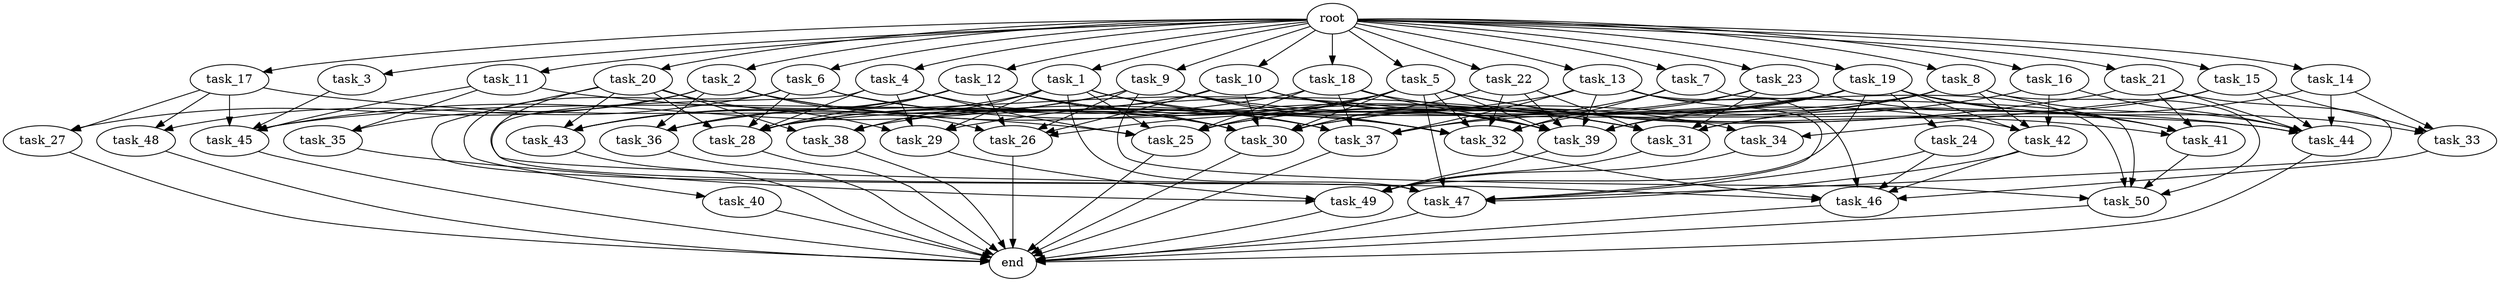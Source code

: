 digraph G {
  root [size="0.000000e+00"];
  task_1 [size="5.037952e+09"];
  task_2 [size="7.138206e+09"];
  task_3 [size="6.542790e+09"];
  task_4 [size="9.246928e+08"];
  task_5 [size="1.478444e+09"];
  task_6 [size="7.391709e+09"];
  task_7 [size="3.667494e+09"];
  task_8 [size="5.245566e+09"];
  task_9 [size="1.727018e+09"];
  task_10 [size="5.399407e+09"];
  task_11 [size="9.072323e+09"];
  task_12 [size="3.137974e+09"];
  task_13 [size="2.922429e+09"];
  task_14 [size="6.251443e+09"];
  task_15 [size="2.981265e+09"];
  task_16 [size="3.866627e+09"];
  task_17 [size="6.852540e+09"];
  task_18 [size="5.238992e+09"];
  task_19 [size="8.732394e+09"];
  task_20 [size="5.383118e+09"];
  task_21 [size="2.109794e+09"];
  task_22 [size="5.766621e+09"];
  task_23 [size="8.510532e+09"];
  task_24 [size="5.444205e+09"];
  task_25 [size="1.771756e+09"];
  task_26 [size="5.980251e+09"];
  task_27 [size="6.511017e+09"];
  task_28 [size="2.895508e+09"];
  task_29 [size="4.668840e+09"];
  task_30 [size="8.751339e+09"];
  task_31 [size="2.135471e+09"];
  task_32 [size="2.094162e+09"];
  task_33 [size="3.966860e+09"];
  task_34 [size="2.441626e+09"];
  task_35 [size="8.519449e+09"];
  task_36 [size="2.935840e+09"];
  task_37 [size="4.197617e+08"];
  task_38 [size="4.691426e+09"];
  task_39 [size="7.442454e+09"];
  task_40 [size="9.674506e+09"];
  task_41 [size="1.523337e+09"];
  task_42 [size="7.695108e+09"];
  task_43 [size="2.356930e+09"];
  task_44 [size="2.075640e+09"];
  task_45 [size="8.905611e+09"];
  task_46 [size="3.116653e+09"];
  task_47 [size="4.919657e+08"];
  task_48 [size="8.253888e+09"];
  task_49 [size="2.840534e+09"];
  task_50 [size="8.862885e+09"];
  end [size="0.000000e+00"];

  root -> task_1 [size="1.000000e-12"];
  root -> task_2 [size="1.000000e-12"];
  root -> task_3 [size="1.000000e-12"];
  root -> task_4 [size="1.000000e-12"];
  root -> task_5 [size="1.000000e-12"];
  root -> task_6 [size="1.000000e-12"];
  root -> task_7 [size="1.000000e-12"];
  root -> task_8 [size="1.000000e-12"];
  root -> task_9 [size="1.000000e-12"];
  root -> task_10 [size="1.000000e-12"];
  root -> task_11 [size="1.000000e-12"];
  root -> task_12 [size="1.000000e-12"];
  root -> task_13 [size="1.000000e-12"];
  root -> task_14 [size="1.000000e-12"];
  root -> task_15 [size="1.000000e-12"];
  root -> task_16 [size="1.000000e-12"];
  root -> task_17 [size="1.000000e-12"];
  root -> task_18 [size="1.000000e-12"];
  root -> task_19 [size="1.000000e-12"];
  root -> task_20 [size="1.000000e-12"];
  root -> task_21 [size="1.000000e-12"];
  root -> task_22 [size="1.000000e-12"];
  root -> task_23 [size="1.000000e-12"];
  task_1 -> task_25 [size="2.531081e+07"];
  task_1 -> task_29 [size="1.167210e+08"];
  task_1 -> task_31 [size="3.050672e+07"];
  task_1 -> task_32 [size="2.991661e+07"];
  task_1 -> task_38 [size="1.563809e+08"];
  task_1 -> task_43 [size="5.892324e+07"];
  task_1 -> task_47 [size="6.149572e+06"];
  task_2 -> task_26 [size="1.196050e+08"];
  task_2 -> task_27 [size="3.255509e+08"];
  task_2 -> task_31 [size="3.050672e+07"];
  task_2 -> task_35 [size="4.259725e+08"];
  task_2 -> task_36 [size="9.786135e+07"];
  task_2 -> task_37 [size="6.996029e+06"];
  task_3 -> task_45 [size="1.781122e+08"];
  task_4 -> task_25 [size="2.531081e+07"];
  task_4 -> task_28 [size="4.136440e+07"];
  task_4 -> task_29 [size="1.167210e+08"];
  task_4 -> task_30 [size="1.093917e+08"];
  task_4 -> task_47 [size="6.149572e+06"];
  task_5 -> task_25 [size="2.531081e+07"];
  task_5 -> task_26 [size="1.196050e+08"];
  task_5 -> task_28 [size="4.136440e+07"];
  task_5 -> task_30 [size="1.093917e+08"];
  task_5 -> task_32 [size="2.991661e+07"];
  task_5 -> task_39 [size="8.269393e+07"];
  task_5 -> task_41 [size="3.808341e+07"];
  task_5 -> task_44 [size="2.965200e+07"];
  task_5 -> task_47 [size="6.149572e+06"];
  task_6 -> task_28 [size="4.136440e+07"];
  task_6 -> task_30 [size="1.093917e+08"];
  task_6 -> task_31 [size="3.050672e+07"];
  task_6 -> task_40 [size="9.674506e+08"];
  task_6 -> task_48 [size="4.126944e+08"];
  task_7 -> task_32 [size="2.991661e+07"];
  task_7 -> task_37 [size="6.996029e+06"];
  task_7 -> task_50 [size="1.772577e+08"];
  task_8 -> task_28 [size="4.136440e+07"];
  task_8 -> task_30 [size="1.093917e+08"];
  task_8 -> task_39 [size="8.269393e+07"];
  task_8 -> task_42 [size="1.923777e+08"];
  task_8 -> task_44 [size="2.965200e+07"];
  task_8 -> task_50 [size="1.772577e+08"];
  task_9 -> task_26 [size="1.196050e+08"];
  task_9 -> task_32 [size="2.991661e+07"];
  task_9 -> task_39 [size="8.269393e+07"];
  task_9 -> task_43 [size="5.892324e+07"];
  task_9 -> task_44 [size="2.965200e+07"];
  task_9 -> task_45 [size="1.781122e+08"];
  task_9 -> task_50 [size="1.772577e+08"];
  task_10 -> task_26 [size="1.196050e+08"];
  task_10 -> task_28 [size="4.136440e+07"];
  task_10 -> task_30 [size="1.093917e+08"];
  task_10 -> task_34 [size="1.220813e+08"];
  task_10 -> task_39 [size="8.269393e+07"];
  task_11 -> task_35 [size="4.259725e+08"];
  task_11 -> task_39 [size="8.269393e+07"];
  task_11 -> task_45 [size="1.781122e+08"];
  task_12 -> task_26 [size="1.196050e+08"];
  task_12 -> task_28 [size="4.136440e+07"];
  task_12 -> task_30 [size="1.093917e+08"];
  task_12 -> task_32 [size="2.991661e+07"];
  task_12 -> task_36 [size="9.786135e+07"];
  task_12 -> task_37 [size="6.996029e+06"];
  task_12 -> task_43 [size="5.892324e+07"];
  task_13 -> task_37 [size="6.996029e+06"];
  task_13 -> task_38 [size="1.563809e+08"];
  task_13 -> task_39 [size="8.269393e+07"];
  task_13 -> task_46 [size="5.194421e+07"];
  task_13 -> task_47 [size="6.149572e+06"];
  task_13 -> task_50 [size="1.772577e+08"];
  task_14 -> task_31 [size="3.050672e+07"];
  task_14 -> task_33 [size="1.322287e+08"];
  task_14 -> task_44 [size="2.965200e+07"];
  task_15 -> task_31 [size="3.050672e+07"];
  task_15 -> task_33 [size="1.322287e+08"];
  task_15 -> task_34 [size="1.220813e+08"];
  task_15 -> task_44 [size="2.965200e+07"];
  task_16 -> task_30 [size="1.093917e+08"];
  task_16 -> task_42 [size="1.923777e+08"];
  task_16 -> task_44 [size="2.965200e+07"];
  task_17 -> task_25 [size="2.531081e+07"];
  task_17 -> task_27 [size="3.255509e+08"];
  task_17 -> task_45 [size="1.781122e+08"];
  task_17 -> task_48 [size="4.126944e+08"];
  task_18 -> task_25 [size="2.531081e+07"];
  task_18 -> task_36 [size="9.786135e+07"];
  task_18 -> task_37 [size="6.996029e+06"];
  task_18 -> task_39 [size="8.269393e+07"];
  task_18 -> task_42 [size="1.923777e+08"];
  task_19 -> task_24 [size="5.444205e+08"];
  task_19 -> task_25 [size="2.531081e+07"];
  task_19 -> task_33 [size="1.322287e+08"];
  task_19 -> task_37 [size="6.996029e+06"];
  task_19 -> task_39 [size="8.269393e+07"];
  task_19 -> task_41 [size="3.808341e+07"];
  task_19 -> task_42 [size="1.923777e+08"];
  task_19 -> task_45 [size="1.781122e+08"];
  task_19 -> task_49 [size="4.734223e+07"];
  task_20 -> task_28 [size="4.136440e+07"];
  task_20 -> task_29 [size="1.167210e+08"];
  task_20 -> task_38 [size="1.563809e+08"];
  task_20 -> task_43 [size="5.892324e+07"];
  task_20 -> task_46 [size="5.194421e+07"];
  task_20 -> task_47 [size="6.149572e+06"];
  task_21 -> task_29 [size="1.167210e+08"];
  task_21 -> task_41 [size="3.808341e+07"];
  task_21 -> task_44 [size="2.965200e+07"];
  task_21 -> task_47 [size="6.149572e+06"];
  task_22 -> task_30 [size="1.093917e+08"];
  task_22 -> task_31 [size="3.050672e+07"];
  task_22 -> task_32 [size="2.991661e+07"];
  task_22 -> task_39 [size="8.269393e+07"];
  task_23 -> task_25 [size="2.531081e+07"];
  task_23 -> task_31 [size="3.050672e+07"];
  task_23 -> task_32 [size="2.991661e+07"];
  task_23 -> task_41 [size="3.808341e+07"];
  task_24 -> task_46 [size="5.194421e+07"];
  task_24 -> task_47 [size="6.149572e+06"];
  task_25 -> end [size="1.000000e-12"];
  task_26 -> end [size="1.000000e-12"];
  task_27 -> end [size="1.000000e-12"];
  task_28 -> end [size="1.000000e-12"];
  task_29 -> task_49 [size="4.734223e+07"];
  task_30 -> end [size="1.000000e-12"];
  task_31 -> task_49 [size="4.734223e+07"];
  task_32 -> task_46 [size="5.194421e+07"];
  task_33 -> task_46 [size="5.194421e+07"];
  task_34 -> task_49 [size="4.734223e+07"];
  task_35 -> task_49 [size="4.734223e+07"];
  task_36 -> end [size="1.000000e-12"];
  task_37 -> end [size="1.000000e-12"];
  task_38 -> end [size="1.000000e-12"];
  task_39 -> task_49 [size="4.734223e+07"];
  task_40 -> end [size="1.000000e-12"];
  task_41 -> task_50 [size="1.772577e+08"];
  task_42 -> task_46 [size="5.194421e+07"];
  task_42 -> task_47 [size="6.149572e+06"];
  task_43 -> end [size="1.000000e-12"];
  task_44 -> end [size="1.000000e-12"];
  task_45 -> end [size="1.000000e-12"];
  task_46 -> end [size="1.000000e-12"];
  task_47 -> end [size="1.000000e-12"];
  task_48 -> end [size="1.000000e-12"];
  task_49 -> end [size="1.000000e-12"];
  task_50 -> end [size="1.000000e-12"];
}

